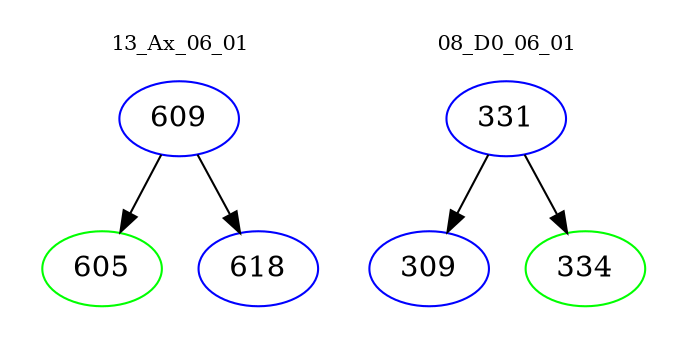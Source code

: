 digraph{
subgraph cluster_0 {
color = white
label = "13_Ax_06_01";
fontsize=10;
T0_609 [label="609", color="blue"]
T0_609 -> T0_605 [color="black"]
T0_605 [label="605", color="green"]
T0_609 -> T0_618 [color="black"]
T0_618 [label="618", color="blue"]
}
subgraph cluster_1 {
color = white
label = "08_D0_06_01";
fontsize=10;
T1_331 [label="331", color="blue"]
T1_331 -> T1_309 [color="black"]
T1_309 [label="309", color="blue"]
T1_331 -> T1_334 [color="black"]
T1_334 [label="334", color="green"]
}
}
